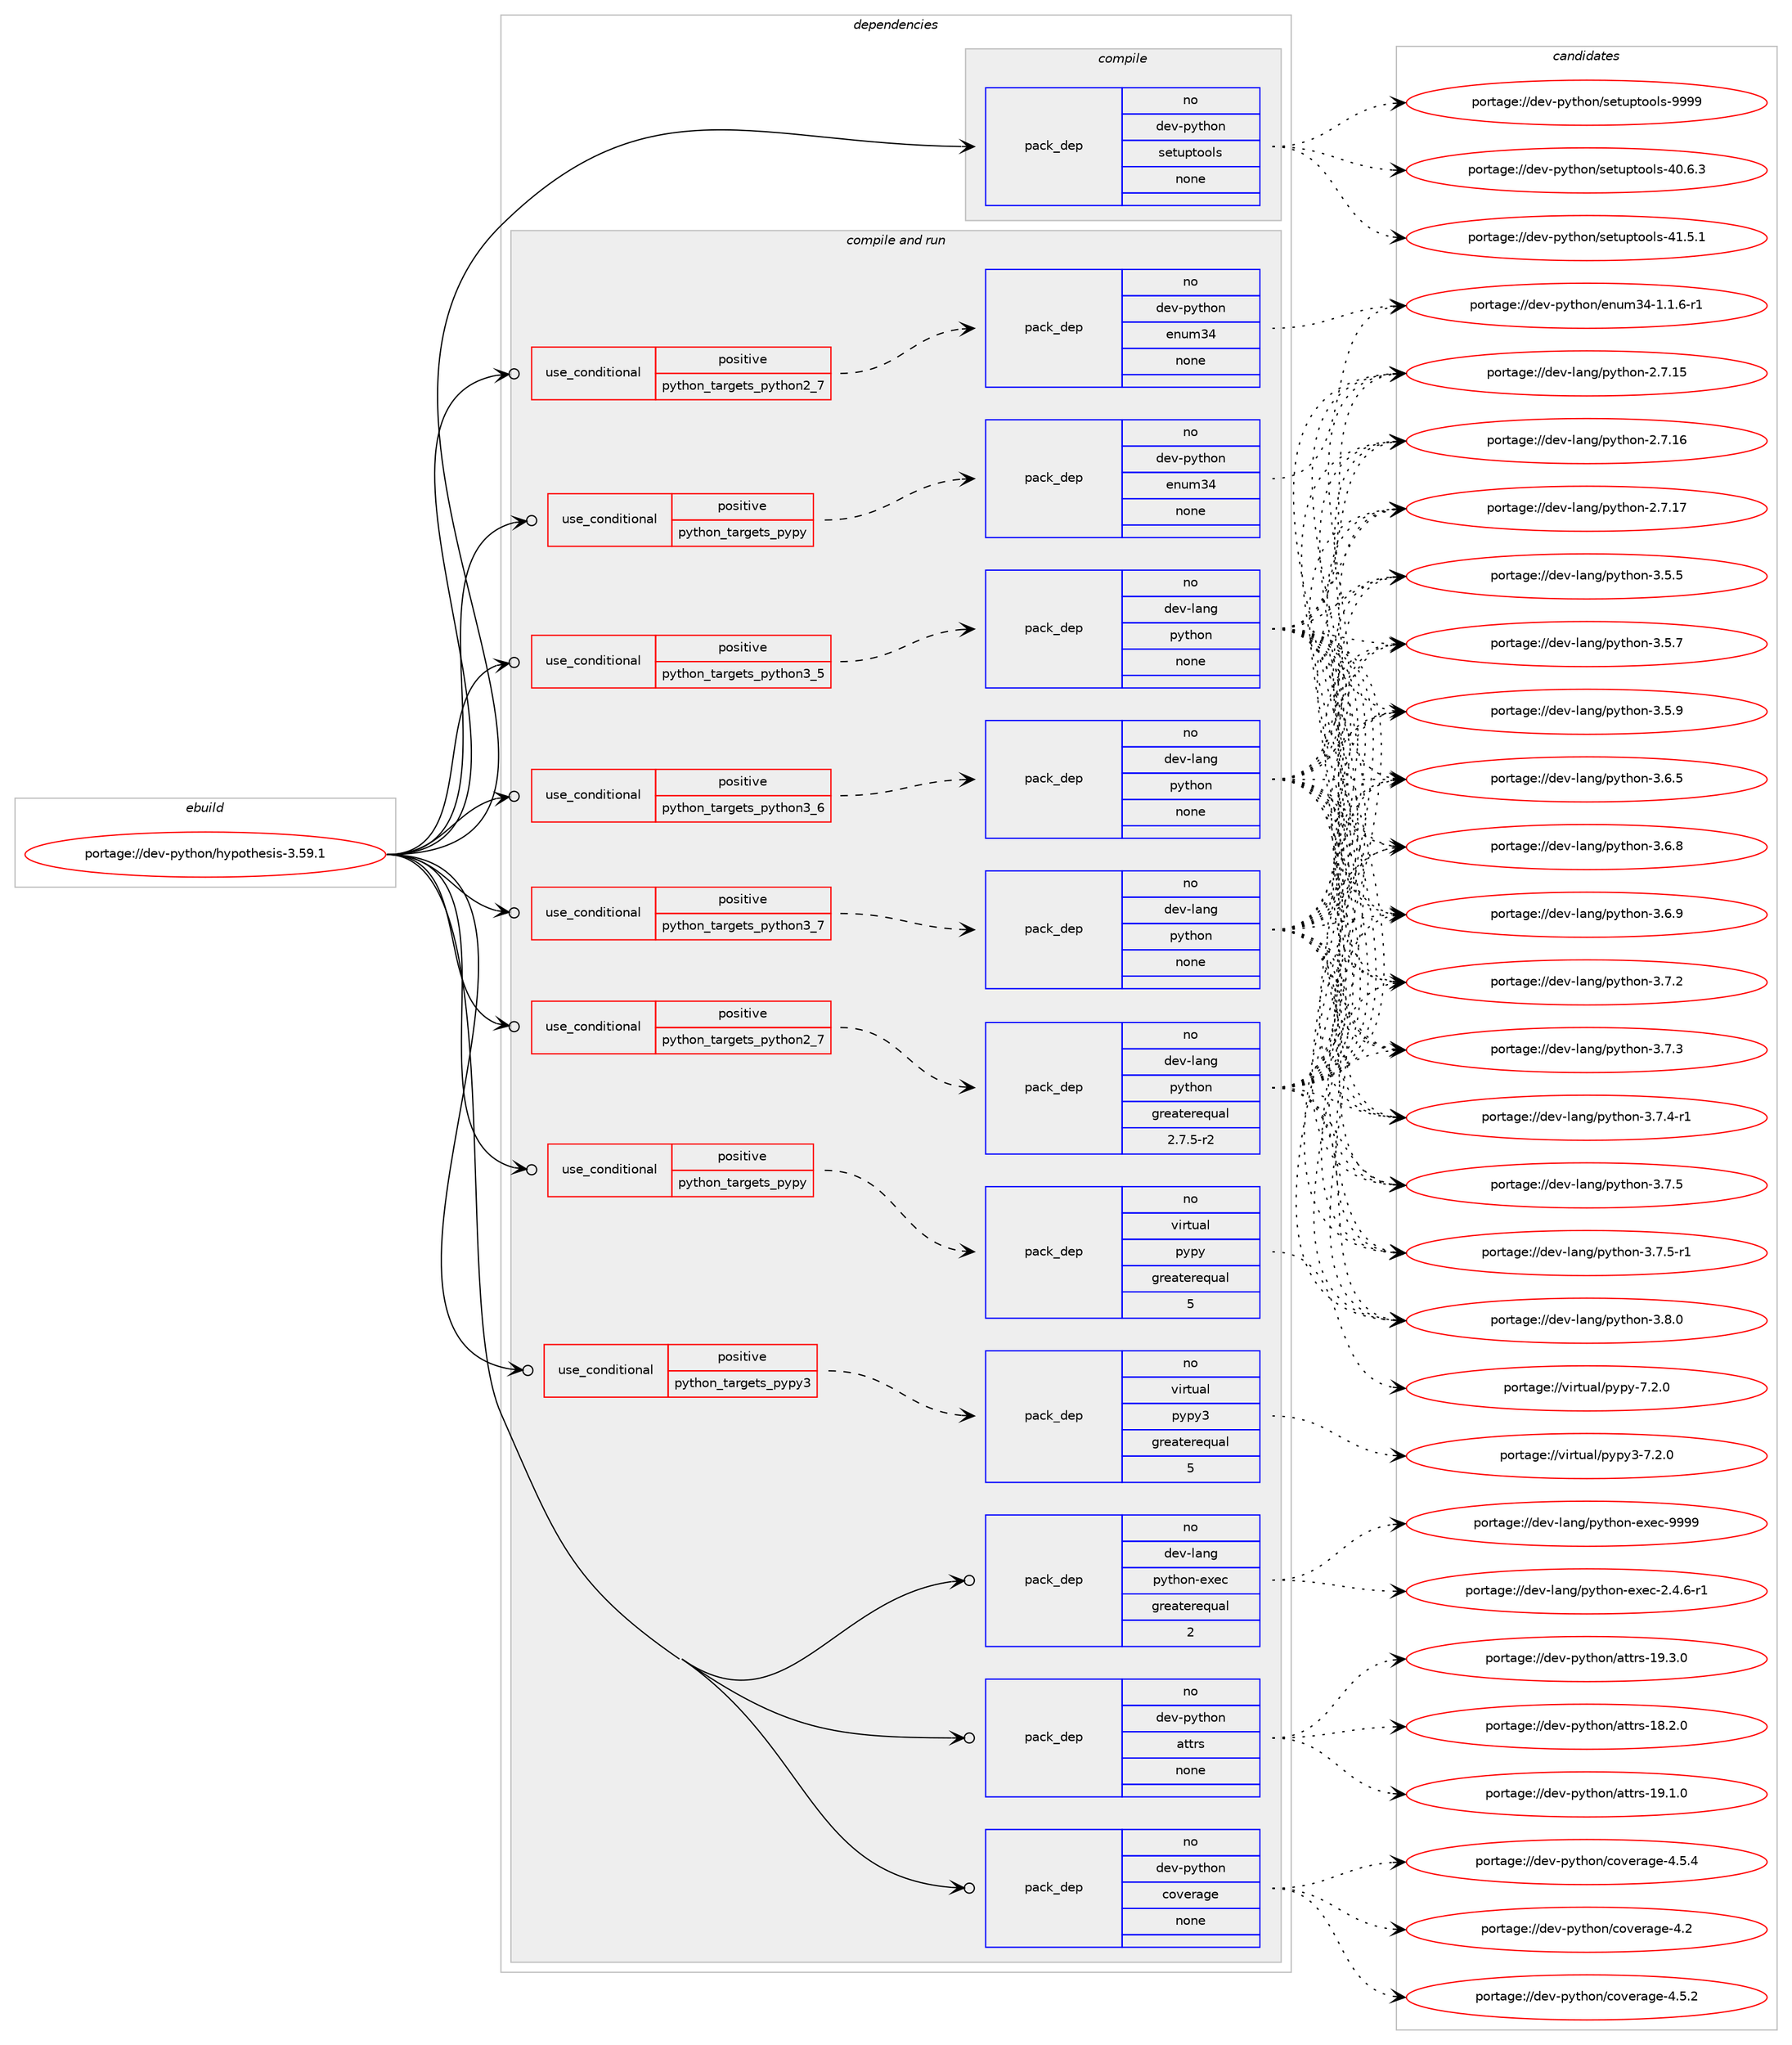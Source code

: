 digraph prolog {

# *************
# Graph options
# *************

newrank=true;
concentrate=true;
compound=true;
graph [rankdir=LR,fontname=Helvetica,fontsize=10,ranksep=1.5];#, ranksep=2.5, nodesep=0.2];
edge  [arrowhead=vee];
node  [fontname=Helvetica,fontsize=10];

# **********
# The ebuild
# **********

subgraph cluster_leftcol {
color=gray;
rank=same;
label=<<i>ebuild</i>>;
id [label="portage://dev-python/hypothesis-3.59.1", color=red, width=4, href="../dev-python/hypothesis-3.59.1.svg"];
}

# ****************
# The dependencies
# ****************

subgraph cluster_midcol {
color=gray;
label=<<i>dependencies</i>>;
subgraph cluster_compile {
fillcolor="#eeeeee";
style=filled;
label=<<i>compile</i>>;
subgraph pack110521 {
dependency143756 [label=<<TABLE BORDER="0" CELLBORDER="1" CELLSPACING="0" CELLPADDING="4" WIDTH="220"><TR><TD ROWSPAN="6" CELLPADDING="30">pack_dep</TD></TR><TR><TD WIDTH="110">no</TD></TR><TR><TD>dev-python</TD></TR><TR><TD>setuptools</TD></TR><TR><TD>none</TD></TR><TR><TD></TD></TR></TABLE>>, shape=none, color=blue];
}
id:e -> dependency143756:w [weight=20,style="solid",arrowhead="vee"];
}
subgraph cluster_compileandrun {
fillcolor="#eeeeee";
style=filled;
label=<<i>compile and run</i>>;
subgraph cond29917 {
dependency143757 [label=<<TABLE BORDER="0" CELLBORDER="1" CELLSPACING="0" CELLPADDING="4"><TR><TD ROWSPAN="3" CELLPADDING="10">use_conditional</TD></TR><TR><TD>positive</TD></TR><TR><TD>python_targets_pypy</TD></TR></TABLE>>, shape=none, color=red];
subgraph pack110522 {
dependency143758 [label=<<TABLE BORDER="0" CELLBORDER="1" CELLSPACING="0" CELLPADDING="4" WIDTH="220"><TR><TD ROWSPAN="6" CELLPADDING="30">pack_dep</TD></TR><TR><TD WIDTH="110">no</TD></TR><TR><TD>dev-python</TD></TR><TR><TD>enum34</TD></TR><TR><TD>none</TD></TR><TR><TD></TD></TR></TABLE>>, shape=none, color=blue];
}
dependency143757:e -> dependency143758:w [weight=20,style="dashed",arrowhead="vee"];
}
id:e -> dependency143757:w [weight=20,style="solid",arrowhead="odotvee"];
subgraph cond29918 {
dependency143759 [label=<<TABLE BORDER="0" CELLBORDER="1" CELLSPACING="0" CELLPADDING="4"><TR><TD ROWSPAN="3" CELLPADDING="10">use_conditional</TD></TR><TR><TD>positive</TD></TR><TR><TD>python_targets_pypy</TD></TR></TABLE>>, shape=none, color=red];
subgraph pack110523 {
dependency143760 [label=<<TABLE BORDER="0" CELLBORDER="1" CELLSPACING="0" CELLPADDING="4" WIDTH="220"><TR><TD ROWSPAN="6" CELLPADDING="30">pack_dep</TD></TR><TR><TD WIDTH="110">no</TD></TR><TR><TD>virtual</TD></TR><TR><TD>pypy</TD></TR><TR><TD>greaterequal</TD></TR><TR><TD>5</TD></TR></TABLE>>, shape=none, color=blue];
}
dependency143759:e -> dependency143760:w [weight=20,style="dashed",arrowhead="vee"];
}
id:e -> dependency143759:w [weight=20,style="solid",arrowhead="odotvee"];
subgraph cond29919 {
dependency143761 [label=<<TABLE BORDER="0" CELLBORDER="1" CELLSPACING="0" CELLPADDING="4"><TR><TD ROWSPAN="3" CELLPADDING="10">use_conditional</TD></TR><TR><TD>positive</TD></TR><TR><TD>python_targets_pypy3</TD></TR></TABLE>>, shape=none, color=red];
subgraph pack110524 {
dependency143762 [label=<<TABLE BORDER="0" CELLBORDER="1" CELLSPACING="0" CELLPADDING="4" WIDTH="220"><TR><TD ROWSPAN="6" CELLPADDING="30">pack_dep</TD></TR><TR><TD WIDTH="110">no</TD></TR><TR><TD>virtual</TD></TR><TR><TD>pypy3</TD></TR><TR><TD>greaterequal</TD></TR><TR><TD>5</TD></TR></TABLE>>, shape=none, color=blue];
}
dependency143761:e -> dependency143762:w [weight=20,style="dashed",arrowhead="vee"];
}
id:e -> dependency143761:w [weight=20,style="solid",arrowhead="odotvee"];
subgraph cond29920 {
dependency143763 [label=<<TABLE BORDER="0" CELLBORDER="1" CELLSPACING="0" CELLPADDING="4"><TR><TD ROWSPAN="3" CELLPADDING="10">use_conditional</TD></TR><TR><TD>positive</TD></TR><TR><TD>python_targets_python2_7</TD></TR></TABLE>>, shape=none, color=red];
subgraph pack110525 {
dependency143764 [label=<<TABLE BORDER="0" CELLBORDER="1" CELLSPACING="0" CELLPADDING="4" WIDTH="220"><TR><TD ROWSPAN="6" CELLPADDING="30">pack_dep</TD></TR><TR><TD WIDTH="110">no</TD></TR><TR><TD>dev-lang</TD></TR><TR><TD>python</TD></TR><TR><TD>greaterequal</TD></TR><TR><TD>2.7.5-r2</TD></TR></TABLE>>, shape=none, color=blue];
}
dependency143763:e -> dependency143764:w [weight=20,style="dashed",arrowhead="vee"];
}
id:e -> dependency143763:w [weight=20,style="solid",arrowhead="odotvee"];
subgraph cond29921 {
dependency143765 [label=<<TABLE BORDER="0" CELLBORDER="1" CELLSPACING="0" CELLPADDING="4"><TR><TD ROWSPAN="3" CELLPADDING="10">use_conditional</TD></TR><TR><TD>positive</TD></TR><TR><TD>python_targets_python2_7</TD></TR></TABLE>>, shape=none, color=red];
subgraph pack110526 {
dependency143766 [label=<<TABLE BORDER="0" CELLBORDER="1" CELLSPACING="0" CELLPADDING="4" WIDTH="220"><TR><TD ROWSPAN="6" CELLPADDING="30">pack_dep</TD></TR><TR><TD WIDTH="110">no</TD></TR><TR><TD>dev-python</TD></TR><TR><TD>enum34</TD></TR><TR><TD>none</TD></TR><TR><TD></TD></TR></TABLE>>, shape=none, color=blue];
}
dependency143765:e -> dependency143766:w [weight=20,style="dashed",arrowhead="vee"];
}
id:e -> dependency143765:w [weight=20,style="solid",arrowhead="odotvee"];
subgraph cond29922 {
dependency143767 [label=<<TABLE BORDER="0" CELLBORDER="1" CELLSPACING="0" CELLPADDING="4"><TR><TD ROWSPAN="3" CELLPADDING="10">use_conditional</TD></TR><TR><TD>positive</TD></TR><TR><TD>python_targets_python3_5</TD></TR></TABLE>>, shape=none, color=red];
subgraph pack110527 {
dependency143768 [label=<<TABLE BORDER="0" CELLBORDER="1" CELLSPACING="0" CELLPADDING="4" WIDTH="220"><TR><TD ROWSPAN="6" CELLPADDING="30">pack_dep</TD></TR><TR><TD WIDTH="110">no</TD></TR><TR><TD>dev-lang</TD></TR><TR><TD>python</TD></TR><TR><TD>none</TD></TR><TR><TD></TD></TR></TABLE>>, shape=none, color=blue];
}
dependency143767:e -> dependency143768:w [weight=20,style="dashed",arrowhead="vee"];
}
id:e -> dependency143767:w [weight=20,style="solid",arrowhead="odotvee"];
subgraph cond29923 {
dependency143769 [label=<<TABLE BORDER="0" CELLBORDER="1" CELLSPACING="0" CELLPADDING="4"><TR><TD ROWSPAN="3" CELLPADDING="10">use_conditional</TD></TR><TR><TD>positive</TD></TR><TR><TD>python_targets_python3_6</TD></TR></TABLE>>, shape=none, color=red];
subgraph pack110528 {
dependency143770 [label=<<TABLE BORDER="0" CELLBORDER="1" CELLSPACING="0" CELLPADDING="4" WIDTH="220"><TR><TD ROWSPAN="6" CELLPADDING="30">pack_dep</TD></TR><TR><TD WIDTH="110">no</TD></TR><TR><TD>dev-lang</TD></TR><TR><TD>python</TD></TR><TR><TD>none</TD></TR><TR><TD></TD></TR></TABLE>>, shape=none, color=blue];
}
dependency143769:e -> dependency143770:w [weight=20,style="dashed",arrowhead="vee"];
}
id:e -> dependency143769:w [weight=20,style="solid",arrowhead="odotvee"];
subgraph cond29924 {
dependency143771 [label=<<TABLE BORDER="0" CELLBORDER="1" CELLSPACING="0" CELLPADDING="4"><TR><TD ROWSPAN="3" CELLPADDING="10">use_conditional</TD></TR><TR><TD>positive</TD></TR><TR><TD>python_targets_python3_7</TD></TR></TABLE>>, shape=none, color=red];
subgraph pack110529 {
dependency143772 [label=<<TABLE BORDER="0" CELLBORDER="1" CELLSPACING="0" CELLPADDING="4" WIDTH="220"><TR><TD ROWSPAN="6" CELLPADDING="30">pack_dep</TD></TR><TR><TD WIDTH="110">no</TD></TR><TR><TD>dev-lang</TD></TR><TR><TD>python</TD></TR><TR><TD>none</TD></TR><TR><TD></TD></TR></TABLE>>, shape=none, color=blue];
}
dependency143771:e -> dependency143772:w [weight=20,style="dashed",arrowhead="vee"];
}
id:e -> dependency143771:w [weight=20,style="solid",arrowhead="odotvee"];
subgraph pack110530 {
dependency143773 [label=<<TABLE BORDER="0" CELLBORDER="1" CELLSPACING="0" CELLPADDING="4" WIDTH="220"><TR><TD ROWSPAN="6" CELLPADDING="30">pack_dep</TD></TR><TR><TD WIDTH="110">no</TD></TR><TR><TD>dev-lang</TD></TR><TR><TD>python-exec</TD></TR><TR><TD>greaterequal</TD></TR><TR><TD>2</TD></TR></TABLE>>, shape=none, color=blue];
}
id:e -> dependency143773:w [weight=20,style="solid",arrowhead="odotvee"];
subgraph pack110531 {
dependency143774 [label=<<TABLE BORDER="0" CELLBORDER="1" CELLSPACING="0" CELLPADDING="4" WIDTH="220"><TR><TD ROWSPAN="6" CELLPADDING="30">pack_dep</TD></TR><TR><TD WIDTH="110">no</TD></TR><TR><TD>dev-python</TD></TR><TR><TD>attrs</TD></TR><TR><TD>none</TD></TR><TR><TD></TD></TR></TABLE>>, shape=none, color=blue];
}
id:e -> dependency143774:w [weight=20,style="solid",arrowhead="odotvee"];
subgraph pack110532 {
dependency143775 [label=<<TABLE BORDER="0" CELLBORDER="1" CELLSPACING="0" CELLPADDING="4" WIDTH="220"><TR><TD ROWSPAN="6" CELLPADDING="30">pack_dep</TD></TR><TR><TD WIDTH="110">no</TD></TR><TR><TD>dev-python</TD></TR><TR><TD>coverage</TD></TR><TR><TD>none</TD></TR><TR><TD></TD></TR></TABLE>>, shape=none, color=blue];
}
id:e -> dependency143775:w [weight=20,style="solid",arrowhead="odotvee"];
}
subgraph cluster_run {
fillcolor="#eeeeee";
style=filled;
label=<<i>run</i>>;
}
}

# **************
# The candidates
# **************

subgraph cluster_choices {
rank=same;
color=gray;
label=<<i>candidates</i>>;

subgraph choice110521 {
color=black;
nodesep=1;
choiceportage100101118451121211161041111104711510111611711211611111110811545524846544651 [label="portage://dev-python/setuptools-40.6.3", color=red, width=4,href="../dev-python/setuptools-40.6.3.svg"];
choiceportage100101118451121211161041111104711510111611711211611111110811545524946534649 [label="portage://dev-python/setuptools-41.5.1", color=red, width=4,href="../dev-python/setuptools-41.5.1.svg"];
choiceportage10010111845112121116104111110471151011161171121161111111081154557575757 [label="portage://dev-python/setuptools-9999", color=red, width=4,href="../dev-python/setuptools-9999.svg"];
dependency143756:e -> choiceportage100101118451121211161041111104711510111611711211611111110811545524846544651:w [style=dotted,weight="100"];
dependency143756:e -> choiceportage100101118451121211161041111104711510111611711211611111110811545524946534649:w [style=dotted,weight="100"];
dependency143756:e -> choiceportage10010111845112121116104111110471151011161171121161111111081154557575757:w [style=dotted,weight="100"];
}
subgraph choice110522 {
color=black;
nodesep=1;
choiceportage100101118451121211161041111104710111011710951524549464946544511449 [label="portage://dev-python/enum34-1.1.6-r1", color=red, width=4,href="../dev-python/enum34-1.1.6-r1.svg"];
dependency143758:e -> choiceportage100101118451121211161041111104710111011710951524549464946544511449:w [style=dotted,weight="100"];
}
subgraph choice110523 {
color=black;
nodesep=1;
choiceportage1181051141161179710847112121112121455546504648 [label="portage://virtual/pypy-7.2.0", color=red, width=4,href="../virtual/pypy-7.2.0.svg"];
dependency143760:e -> choiceportage1181051141161179710847112121112121455546504648:w [style=dotted,weight="100"];
}
subgraph choice110524 {
color=black;
nodesep=1;
choiceportage118105114116117971084711212111212151455546504648 [label="portage://virtual/pypy3-7.2.0", color=red, width=4,href="../virtual/pypy3-7.2.0.svg"];
dependency143762:e -> choiceportage118105114116117971084711212111212151455546504648:w [style=dotted,weight="100"];
}
subgraph choice110525 {
color=black;
nodesep=1;
choiceportage10010111845108971101034711212111610411111045504655464953 [label="portage://dev-lang/python-2.7.15", color=red, width=4,href="../dev-lang/python-2.7.15.svg"];
choiceportage10010111845108971101034711212111610411111045504655464954 [label="portage://dev-lang/python-2.7.16", color=red, width=4,href="../dev-lang/python-2.7.16.svg"];
choiceportage10010111845108971101034711212111610411111045504655464955 [label="portage://dev-lang/python-2.7.17", color=red, width=4,href="../dev-lang/python-2.7.17.svg"];
choiceportage100101118451089711010347112121116104111110455146534653 [label="portage://dev-lang/python-3.5.5", color=red, width=4,href="../dev-lang/python-3.5.5.svg"];
choiceportage100101118451089711010347112121116104111110455146534655 [label="portage://dev-lang/python-3.5.7", color=red, width=4,href="../dev-lang/python-3.5.7.svg"];
choiceportage100101118451089711010347112121116104111110455146534657 [label="portage://dev-lang/python-3.5.9", color=red, width=4,href="../dev-lang/python-3.5.9.svg"];
choiceportage100101118451089711010347112121116104111110455146544653 [label="portage://dev-lang/python-3.6.5", color=red, width=4,href="../dev-lang/python-3.6.5.svg"];
choiceportage100101118451089711010347112121116104111110455146544656 [label="portage://dev-lang/python-3.6.8", color=red, width=4,href="../dev-lang/python-3.6.8.svg"];
choiceportage100101118451089711010347112121116104111110455146544657 [label="portage://dev-lang/python-3.6.9", color=red, width=4,href="../dev-lang/python-3.6.9.svg"];
choiceportage100101118451089711010347112121116104111110455146554650 [label="portage://dev-lang/python-3.7.2", color=red, width=4,href="../dev-lang/python-3.7.2.svg"];
choiceportage100101118451089711010347112121116104111110455146554651 [label="portage://dev-lang/python-3.7.3", color=red, width=4,href="../dev-lang/python-3.7.3.svg"];
choiceportage1001011184510897110103471121211161041111104551465546524511449 [label="portage://dev-lang/python-3.7.4-r1", color=red, width=4,href="../dev-lang/python-3.7.4-r1.svg"];
choiceportage100101118451089711010347112121116104111110455146554653 [label="portage://dev-lang/python-3.7.5", color=red, width=4,href="../dev-lang/python-3.7.5.svg"];
choiceportage1001011184510897110103471121211161041111104551465546534511449 [label="portage://dev-lang/python-3.7.5-r1", color=red, width=4,href="../dev-lang/python-3.7.5-r1.svg"];
choiceportage100101118451089711010347112121116104111110455146564648 [label="portage://dev-lang/python-3.8.0", color=red, width=4,href="../dev-lang/python-3.8.0.svg"];
dependency143764:e -> choiceportage10010111845108971101034711212111610411111045504655464953:w [style=dotted,weight="100"];
dependency143764:e -> choiceportage10010111845108971101034711212111610411111045504655464954:w [style=dotted,weight="100"];
dependency143764:e -> choiceportage10010111845108971101034711212111610411111045504655464955:w [style=dotted,weight="100"];
dependency143764:e -> choiceportage100101118451089711010347112121116104111110455146534653:w [style=dotted,weight="100"];
dependency143764:e -> choiceportage100101118451089711010347112121116104111110455146534655:w [style=dotted,weight="100"];
dependency143764:e -> choiceportage100101118451089711010347112121116104111110455146534657:w [style=dotted,weight="100"];
dependency143764:e -> choiceportage100101118451089711010347112121116104111110455146544653:w [style=dotted,weight="100"];
dependency143764:e -> choiceportage100101118451089711010347112121116104111110455146544656:w [style=dotted,weight="100"];
dependency143764:e -> choiceportage100101118451089711010347112121116104111110455146544657:w [style=dotted,weight="100"];
dependency143764:e -> choiceportage100101118451089711010347112121116104111110455146554650:w [style=dotted,weight="100"];
dependency143764:e -> choiceportage100101118451089711010347112121116104111110455146554651:w [style=dotted,weight="100"];
dependency143764:e -> choiceportage1001011184510897110103471121211161041111104551465546524511449:w [style=dotted,weight="100"];
dependency143764:e -> choiceportage100101118451089711010347112121116104111110455146554653:w [style=dotted,weight="100"];
dependency143764:e -> choiceportage1001011184510897110103471121211161041111104551465546534511449:w [style=dotted,weight="100"];
dependency143764:e -> choiceportage100101118451089711010347112121116104111110455146564648:w [style=dotted,weight="100"];
}
subgraph choice110526 {
color=black;
nodesep=1;
choiceportage100101118451121211161041111104710111011710951524549464946544511449 [label="portage://dev-python/enum34-1.1.6-r1", color=red, width=4,href="../dev-python/enum34-1.1.6-r1.svg"];
dependency143766:e -> choiceportage100101118451121211161041111104710111011710951524549464946544511449:w [style=dotted,weight="100"];
}
subgraph choice110527 {
color=black;
nodesep=1;
choiceportage10010111845108971101034711212111610411111045504655464953 [label="portage://dev-lang/python-2.7.15", color=red, width=4,href="../dev-lang/python-2.7.15.svg"];
choiceportage10010111845108971101034711212111610411111045504655464954 [label="portage://dev-lang/python-2.7.16", color=red, width=4,href="../dev-lang/python-2.7.16.svg"];
choiceportage10010111845108971101034711212111610411111045504655464955 [label="portage://dev-lang/python-2.7.17", color=red, width=4,href="../dev-lang/python-2.7.17.svg"];
choiceportage100101118451089711010347112121116104111110455146534653 [label="portage://dev-lang/python-3.5.5", color=red, width=4,href="../dev-lang/python-3.5.5.svg"];
choiceportage100101118451089711010347112121116104111110455146534655 [label="portage://dev-lang/python-3.5.7", color=red, width=4,href="../dev-lang/python-3.5.7.svg"];
choiceportage100101118451089711010347112121116104111110455146534657 [label="portage://dev-lang/python-3.5.9", color=red, width=4,href="../dev-lang/python-3.5.9.svg"];
choiceportage100101118451089711010347112121116104111110455146544653 [label="portage://dev-lang/python-3.6.5", color=red, width=4,href="../dev-lang/python-3.6.5.svg"];
choiceportage100101118451089711010347112121116104111110455146544656 [label="portage://dev-lang/python-3.6.8", color=red, width=4,href="../dev-lang/python-3.6.8.svg"];
choiceportage100101118451089711010347112121116104111110455146544657 [label="portage://dev-lang/python-3.6.9", color=red, width=4,href="../dev-lang/python-3.6.9.svg"];
choiceportage100101118451089711010347112121116104111110455146554650 [label="portage://dev-lang/python-3.7.2", color=red, width=4,href="../dev-lang/python-3.7.2.svg"];
choiceportage100101118451089711010347112121116104111110455146554651 [label="portage://dev-lang/python-3.7.3", color=red, width=4,href="../dev-lang/python-3.7.3.svg"];
choiceportage1001011184510897110103471121211161041111104551465546524511449 [label="portage://dev-lang/python-3.7.4-r1", color=red, width=4,href="../dev-lang/python-3.7.4-r1.svg"];
choiceportage100101118451089711010347112121116104111110455146554653 [label="portage://dev-lang/python-3.7.5", color=red, width=4,href="../dev-lang/python-3.7.5.svg"];
choiceportage1001011184510897110103471121211161041111104551465546534511449 [label="portage://dev-lang/python-3.7.5-r1", color=red, width=4,href="../dev-lang/python-3.7.5-r1.svg"];
choiceportage100101118451089711010347112121116104111110455146564648 [label="portage://dev-lang/python-3.8.0", color=red, width=4,href="../dev-lang/python-3.8.0.svg"];
dependency143768:e -> choiceportage10010111845108971101034711212111610411111045504655464953:w [style=dotted,weight="100"];
dependency143768:e -> choiceportage10010111845108971101034711212111610411111045504655464954:w [style=dotted,weight="100"];
dependency143768:e -> choiceportage10010111845108971101034711212111610411111045504655464955:w [style=dotted,weight="100"];
dependency143768:e -> choiceportage100101118451089711010347112121116104111110455146534653:w [style=dotted,weight="100"];
dependency143768:e -> choiceportage100101118451089711010347112121116104111110455146534655:w [style=dotted,weight="100"];
dependency143768:e -> choiceportage100101118451089711010347112121116104111110455146534657:w [style=dotted,weight="100"];
dependency143768:e -> choiceportage100101118451089711010347112121116104111110455146544653:w [style=dotted,weight="100"];
dependency143768:e -> choiceportage100101118451089711010347112121116104111110455146544656:w [style=dotted,weight="100"];
dependency143768:e -> choiceportage100101118451089711010347112121116104111110455146544657:w [style=dotted,weight="100"];
dependency143768:e -> choiceportage100101118451089711010347112121116104111110455146554650:w [style=dotted,weight="100"];
dependency143768:e -> choiceportage100101118451089711010347112121116104111110455146554651:w [style=dotted,weight="100"];
dependency143768:e -> choiceportage1001011184510897110103471121211161041111104551465546524511449:w [style=dotted,weight="100"];
dependency143768:e -> choiceportage100101118451089711010347112121116104111110455146554653:w [style=dotted,weight="100"];
dependency143768:e -> choiceportage1001011184510897110103471121211161041111104551465546534511449:w [style=dotted,weight="100"];
dependency143768:e -> choiceportage100101118451089711010347112121116104111110455146564648:w [style=dotted,weight="100"];
}
subgraph choice110528 {
color=black;
nodesep=1;
choiceportage10010111845108971101034711212111610411111045504655464953 [label="portage://dev-lang/python-2.7.15", color=red, width=4,href="../dev-lang/python-2.7.15.svg"];
choiceportage10010111845108971101034711212111610411111045504655464954 [label="portage://dev-lang/python-2.7.16", color=red, width=4,href="../dev-lang/python-2.7.16.svg"];
choiceportage10010111845108971101034711212111610411111045504655464955 [label="portage://dev-lang/python-2.7.17", color=red, width=4,href="../dev-lang/python-2.7.17.svg"];
choiceportage100101118451089711010347112121116104111110455146534653 [label="portage://dev-lang/python-3.5.5", color=red, width=4,href="../dev-lang/python-3.5.5.svg"];
choiceportage100101118451089711010347112121116104111110455146534655 [label="portage://dev-lang/python-3.5.7", color=red, width=4,href="../dev-lang/python-3.5.7.svg"];
choiceportage100101118451089711010347112121116104111110455146534657 [label="portage://dev-lang/python-3.5.9", color=red, width=4,href="../dev-lang/python-3.5.9.svg"];
choiceportage100101118451089711010347112121116104111110455146544653 [label="portage://dev-lang/python-3.6.5", color=red, width=4,href="../dev-lang/python-3.6.5.svg"];
choiceportage100101118451089711010347112121116104111110455146544656 [label="portage://dev-lang/python-3.6.8", color=red, width=4,href="../dev-lang/python-3.6.8.svg"];
choiceportage100101118451089711010347112121116104111110455146544657 [label="portage://dev-lang/python-3.6.9", color=red, width=4,href="../dev-lang/python-3.6.9.svg"];
choiceportage100101118451089711010347112121116104111110455146554650 [label="portage://dev-lang/python-3.7.2", color=red, width=4,href="../dev-lang/python-3.7.2.svg"];
choiceportage100101118451089711010347112121116104111110455146554651 [label="portage://dev-lang/python-3.7.3", color=red, width=4,href="../dev-lang/python-3.7.3.svg"];
choiceportage1001011184510897110103471121211161041111104551465546524511449 [label="portage://dev-lang/python-3.7.4-r1", color=red, width=4,href="../dev-lang/python-3.7.4-r1.svg"];
choiceportage100101118451089711010347112121116104111110455146554653 [label="portage://dev-lang/python-3.7.5", color=red, width=4,href="../dev-lang/python-3.7.5.svg"];
choiceportage1001011184510897110103471121211161041111104551465546534511449 [label="portage://dev-lang/python-3.7.5-r1", color=red, width=4,href="../dev-lang/python-3.7.5-r1.svg"];
choiceportage100101118451089711010347112121116104111110455146564648 [label="portage://dev-lang/python-3.8.0", color=red, width=4,href="../dev-lang/python-3.8.0.svg"];
dependency143770:e -> choiceportage10010111845108971101034711212111610411111045504655464953:w [style=dotted,weight="100"];
dependency143770:e -> choiceportage10010111845108971101034711212111610411111045504655464954:w [style=dotted,weight="100"];
dependency143770:e -> choiceportage10010111845108971101034711212111610411111045504655464955:w [style=dotted,weight="100"];
dependency143770:e -> choiceportage100101118451089711010347112121116104111110455146534653:w [style=dotted,weight="100"];
dependency143770:e -> choiceportage100101118451089711010347112121116104111110455146534655:w [style=dotted,weight="100"];
dependency143770:e -> choiceportage100101118451089711010347112121116104111110455146534657:w [style=dotted,weight="100"];
dependency143770:e -> choiceportage100101118451089711010347112121116104111110455146544653:w [style=dotted,weight="100"];
dependency143770:e -> choiceportage100101118451089711010347112121116104111110455146544656:w [style=dotted,weight="100"];
dependency143770:e -> choiceportage100101118451089711010347112121116104111110455146544657:w [style=dotted,weight="100"];
dependency143770:e -> choiceportage100101118451089711010347112121116104111110455146554650:w [style=dotted,weight="100"];
dependency143770:e -> choiceportage100101118451089711010347112121116104111110455146554651:w [style=dotted,weight="100"];
dependency143770:e -> choiceportage1001011184510897110103471121211161041111104551465546524511449:w [style=dotted,weight="100"];
dependency143770:e -> choiceportage100101118451089711010347112121116104111110455146554653:w [style=dotted,weight="100"];
dependency143770:e -> choiceportage1001011184510897110103471121211161041111104551465546534511449:w [style=dotted,weight="100"];
dependency143770:e -> choiceportage100101118451089711010347112121116104111110455146564648:w [style=dotted,weight="100"];
}
subgraph choice110529 {
color=black;
nodesep=1;
choiceportage10010111845108971101034711212111610411111045504655464953 [label="portage://dev-lang/python-2.7.15", color=red, width=4,href="../dev-lang/python-2.7.15.svg"];
choiceportage10010111845108971101034711212111610411111045504655464954 [label="portage://dev-lang/python-2.7.16", color=red, width=4,href="../dev-lang/python-2.7.16.svg"];
choiceportage10010111845108971101034711212111610411111045504655464955 [label="portage://dev-lang/python-2.7.17", color=red, width=4,href="../dev-lang/python-2.7.17.svg"];
choiceportage100101118451089711010347112121116104111110455146534653 [label="portage://dev-lang/python-3.5.5", color=red, width=4,href="../dev-lang/python-3.5.5.svg"];
choiceportage100101118451089711010347112121116104111110455146534655 [label="portage://dev-lang/python-3.5.7", color=red, width=4,href="../dev-lang/python-3.5.7.svg"];
choiceportage100101118451089711010347112121116104111110455146534657 [label="portage://dev-lang/python-3.5.9", color=red, width=4,href="../dev-lang/python-3.5.9.svg"];
choiceportage100101118451089711010347112121116104111110455146544653 [label="portage://dev-lang/python-3.6.5", color=red, width=4,href="../dev-lang/python-3.6.5.svg"];
choiceportage100101118451089711010347112121116104111110455146544656 [label="portage://dev-lang/python-3.6.8", color=red, width=4,href="../dev-lang/python-3.6.8.svg"];
choiceportage100101118451089711010347112121116104111110455146544657 [label="portage://dev-lang/python-3.6.9", color=red, width=4,href="../dev-lang/python-3.6.9.svg"];
choiceportage100101118451089711010347112121116104111110455146554650 [label="portage://dev-lang/python-3.7.2", color=red, width=4,href="../dev-lang/python-3.7.2.svg"];
choiceportage100101118451089711010347112121116104111110455146554651 [label="portage://dev-lang/python-3.7.3", color=red, width=4,href="../dev-lang/python-3.7.3.svg"];
choiceportage1001011184510897110103471121211161041111104551465546524511449 [label="portage://dev-lang/python-3.7.4-r1", color=red, width=4,href="../dev-lang/python-3.7.4-r1.svg"];
choiceportage100101118451089711010347112121116104111110455146554653 [label="portage://dev-lang/python-3.7.5", color=red, width=4,href="../dev-lang/python-3.7.5.svg"];
choiceportage1001011184510897110103471121211161041111104551465546534511449 [label="portage://dev-lang/python-3.7.5-r1", color=red, width=4,href="../dev-lang/python-3.7.5-r1.svg"];
choiceportage100101118451089711010347112121116104111110455146564648 [label="portage://dev-lang/python-3.8.0", color=red, width=4,href="../dev-lang/python-3.8.0.svg"];
dependency143772:e -> choiceportage10010111845108971101034711212111610411111045504655464953:w [style=dotted,weight="100"];
dependency143772:e -> choiceportage10010111845108971101034711212111610411111045504655464954:w [style=dotted,weight="100"];
dependency143772:e -> choiceportage10010111845108971101034711212111610411111045504655464955:w [style=dotted,weight="100"];
dependency143772:e -> choiceportage100101118451089711010347112121116104111110455146534653:w [style=dotted,weight="100"];
dependency143772:e -> choiceportage100101118451089711010347112121116104111110455146534655:w [style=dotted,weight="100"];
dependency143772:e -> choiceportage100101118451089711010347112121116104111110455146534657:w [style=dotted,weight="100"];
dependency143772:e -> choiceportage100101118451089711010347112121116104111110455146544653:w [style=dotted,weight="100"];
dependency143772:e -> choiceportage100101118451089711010347112121116104111110455146544656:w [style=dotted,weight="100"];
dependency143772:e -> choiceportage100101118451089711010347112121116104111110455146544657:w [style=dotted,weight="100"];
dependency143772:e -> choiceportage100101118451089711010347112121116104111110455146554650:w [style=dotted,weight="100"];
dependency143772:e -> choiceportage100101118451089711010347112121116104111110455146554651:w [style=dotted,weight="100"];
dependency143772:e -> choiceportage1001011184510897110103471121211161041111104551465546524511449:w [style=dotted,weight="100"];
dependency143772:e -> choiceportage100101118451089711010347112121116104111110455146554653:w [style=dotted,weight="100"];
dependency143772:e -> choiceportage1001011184510897110103471121211161041111104551465546534511449:w [style=dotted,weight="100"];
dependency143772:e -> choiceportage100101118451089711010347112121116104111110455146564648:w [style=dotted,weight="100"];
}
subgraph choice110530 {
color=black;
nodesep=1;
choiceportage10010111845108971101034711212111610411111045101120101994550465246544511449 [label="portage://dev-lang/python-exec-2.4.6-r1", color=red, width=4,href="../dev-lang/python-exec-2.4.6-r1.svg"];
choiceportage10010111845108971101034711212111610411111045101120101994557575757 [label="portage://dev-lang/python-exec-9999", color=red, width=4,href="../dev-lang/python-exec-9999.svg"];
dependency143773:e -> choiceportage10010111845108971101034711212111610411111045101120101994550465246544511449:w [style=dotted,weight="100"];
dependency143773:e -> choiceportage10010111845108971101034711212111610411111045101120101994557575757:w [style=dotted,weight="100"];
}
subgraph choice110531 {
color=black;
nodesep=1;
choiceportage10010111845112121116104111110479711611611411545495646504648 [label="portage://dev-python/attrs-18.2.0", color=red, width=4,href="../dev-python/attrs-18.2.0.svg"];
choiceportage10010111845112121116104111110479711611611411545495746494648 [label="portage://dev-python/attrs-19.1.0", color=red, width=4,href="../dev-python/attrs-19.1.0.svg"];
choiceportage10010111845112121116104111110479711611611411545495746514648 [label="portage://dev-python/attrs-19.3.0", color=red, width=4,href="../dev-python/attrs-19.3.0.svg"];
dependency143774:e -> choiceportage10010111845112121116104111110479711611611411545495646504648:w [style=dotted,weight="100"];
dependency143774:e -> choiceportage10010111845112121116104111110479711611611411545495746494648:w [style=dotted,weight="100"];
dependency143774:e -> choiceportage10010111845112121116104111110479711611611411545495746514648:w [style=dotted,weight="100"];
}
subgraph choice110532 {
color=black;
nodesep=1;
choiceportage1001011184511212111610411111047991111181011149710310145524650 [label="portage://dev-python/coverage-4.2", color=red, width=4,href="../dev-python/coverage-4.2.svg"];
choiceportage10010111845112121116104111110479911111810111497103101455246534650 [label="portage://dev-python/coverage-4.5.2", color=red, width=4,href="../dev-python/coverage-4.5.2.svg"];
choiceportage10010111845112121116104111110479911111810111497103101455246534652 [label="portage://dev-python/coverage-4.5.4", color=red, width=4,href="../dev-python/coverage-4.5.4.svg"];
dependency143775:e -> choiceportage1001011184511212111610411111047991111181011149710310145524650:w [style=dotted,weight="100"];
dependency143775:e -> choiceportage10010111845112121116104111110479911111810111497103101455246534650:w [style=dotted,weight="100"];
dependency143775:e -> choiceportage10010111845112121116104111110479911111810111497103101455246534652:w [style=dotted,weight="100"];
}
}

}
